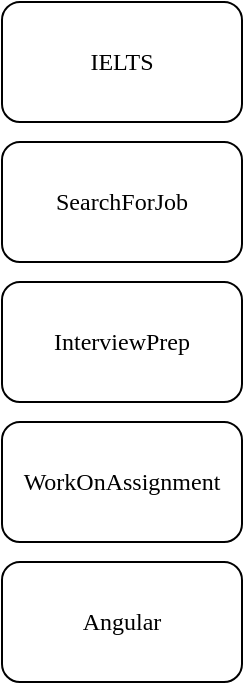 <mxfile version="13.6.9" type="github">
  <diagram id="iEUPozLsDsx7m8_asPWK" name="Page-1">
    <mxGraphModel dx="920" dy="835" grid="1" gridSize="10" guides="1" tooltips="1" connect="1" arrows="1" fold="1" page="1" pageScale="1" pageWidth="850" pageHeight="1100" math="0" shadow="0">
      <root>
        <mxCell id="0" />
        <mxCell id="1" parent="0" />
        <mxCell id="k_jq2460wZ7kHOdffIEp-2" value="&lt;font face=&quot;Verdana&quot;&gt;SearchForJob&lt;/font&gt;" style="rounded=1;whiteSpace=wrap;html=1;" parent="1" vertex="1">
          <mxGeometry x="40" y="80" width="120" height="60" as="geometry" />
        </mxCell>
        <mxCell id="k_jq2460wZ7kHOdffIEp-3" value="&lt;font face=&quot;Verdana&quot;&gt;InterviewPrep&lt;br&gt;&lt;/font&gt;" style="rounded=1;whiteSpace=wrap;html=1;" parent="1" vertex="1">
          <mxGeometry x="40" y="150" width="120" height="60" as="geometry" />
        </mxCell>
        <mxCell id="k_jq2460wZ7kHOdffIEp-4" value="&lt;font face=&quot;Verdana&quot;&gt;WorkOnAssignment&lt;br&gt;&lt;/font&gt;" style="rounded=1;whiteSpace=wrap;html=1;" parent="1" vertex="1">
          <mxGeometry x="40" y="220" width="120" height="60" as="geometry" />
        </mxCell>
        <mxCell id="k_jq2460wZ7kHOdffIEp-6" value="&lt;font face=&quot;Verdana&quot;&gt;IELTS&lt;br&gt;&lt;/font&gt;" style="rounded=1;whiteSpace=wrap;html=1;" parent="1" vertex="1">
          <mxGeometry x="40" y="10" width="120" height="60" as="geometry" />
        </mxCell>
        <mxCell id="fIL_LvKcseRocpRU3MS9-1" value="&lt;font face=&quot;Verdana&quot;&gt;Angular&lt;br&gt;&lt;/font&gt;" style="rounded=1;whiteSpace=wrap;html=1;" vertex="1" parent="1">
          <mxGeometry x="40" y="290" width="120" height="60" as="geometry" />
        </mxCell>
      </root>
    </mxGraphModel>
  </diagram>
</mxfile>
